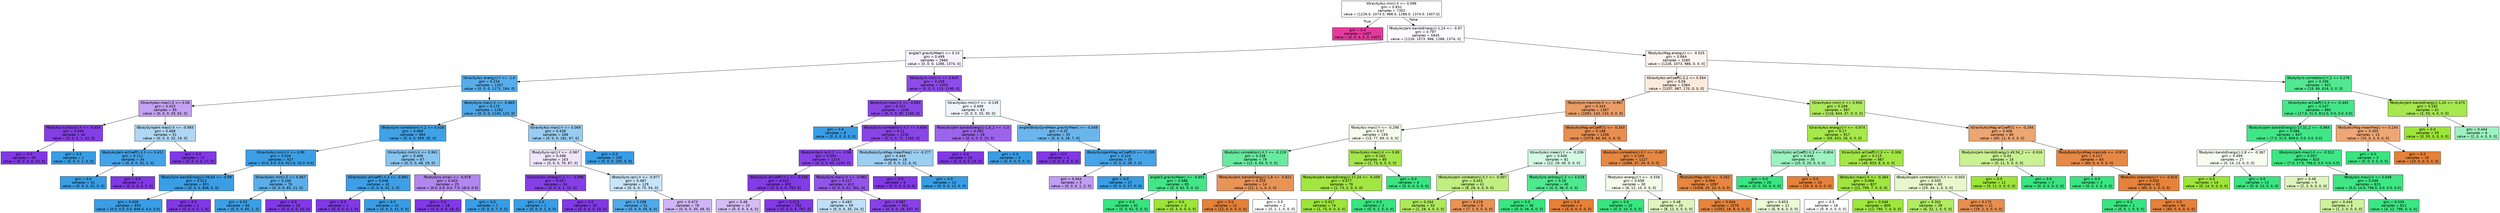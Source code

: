 digraph Tree {
node [shape=box, style="filled", color="black", fontname="helvetica"] ;
edge [fontname="helvetica"] ;
0 [label="tGravityAcc-min()-X <= 0.096\ngini = 0.831\nsamples = 7352\nvalue = [1226.0, 1073.0, 986.0, 1286.0, 1374.0, 1407.0]", fillcolor="#fffefe"] ;
1 [label="gini = 0.0\nsamples = 1407\nvalue = [0, 0, 0, 0, 0, 1407]", fillcolor="#e5399d"] ;
0 -> 1 [labeldistance=2.5, labelangle=45, headlabel="True"] ;
2 [label="fBodyAccJerk-bandsEnergy()-1,24 <= -0.97\ngini = 0.797\nsamples = 5945\nvalue = [1226, 1073, 986, 1286, 1374, 0]", fillcolor="#fdfbff"] ;
0 -> 2 [labeldistance=2.5, labelangle=-45, headlabel="False"] ;
3 [label="angle(Y,gravityMean) <= 0.14\ngini = 0.499\nsamples = 2660\nvalue = [0, 0, 0, 1286, 1374, 0]", fillcolor="#f7f2fd"] ;
2 -> 3 ;
4 [label="tGravityAcc-energy()-Y <= -1.0\ngini = 0.234\nsamples = 1357\nvalue = [0, 0, 0, 1173, 184, 0]", fillcolor="#58ace9"] ;
3 -> 4 ;
5 [label="tGravityAcc-max()-Z <= 0.06\ngini = 0.453\nsamples = 95\nvalue = [0, 0, 0, 33, 62, 0]", fillcolor="#c4a2f3"] ;
4 -> 5 ;
6 [label="fBodyAcc-kurtosis()-X <= -0.454\ngini = 0.044\nsamples = 44\nvalue = [0, 0, 0, 1, 43, 0]", fillcolor="#843ee6"] ;
5 -> 6 ;
7 [label="gini = 0.0\nsamples = 43\nvalue = [0, 0, 0, 0, 43, 0]", fillcolor="#8139e5"] ;
6 -> 7 ;
8 [label="gini = 0.0\nsamples = 1\nvalue = [0, 0, 0, 1, 0, 0]", fillcolor="#399de5"] ;
6 -> 8 ;
9 [label="tBodyGyroJerk-max()-X <= -0.983\ngini = 0.468\nsamples = 51\nvalue = [0, 0, 0, 32, 19, 0]", fillcolor="#afd7f4"] ;
5 -> 9 ;
10 [label="tBodyAccJerk-arCoeff()-X,3 <= 0.411\ngini = 0.111\nsamples = 34\nvalue = [0, 0, 0, 32, 2, 0]", fillcolor="#45a3e7"] ;
9 -> 10 ;
11 [label="gini = 0.0\nsamples = 32\nvalue = [0, 0, 0, 32, 0, 0]", fillcolor="#399de5"] ;
10 -> 11 ;
12 [label="gini = 0.0\nsamples = 2\nvalue = [0, 0, 0, 0, 2, 0]", fillcolor="#8139e5"] ;
10 -> 12 ;
13 [label="gini = 0.0\nsamples = 17\nvalue = [0, 0, 0, 0, 17, 0]", fillcolor="#8139e5"] ;
9 -> 13 ;
14 [label="tBodyGyro-max()-X <= -0.869\ngini = 0.175\nsamples = 1262\nvalue = [0, 0, 0, 1140, 122, 0]", fillcolor="#4ea7e8"] ;
4 -> 14 ;
15 [label="tBodyGyro-correlation()-Y,Z <= 0.418\ngini = 0.068\nsamples = 994\nvalue = [0, 0, 0, 959, 35, 0]", fillcolor="#40a1e6"] ;
14 -> 15 ;
16 [label="tGravityAcc-min()-X <= 0.99\ngini = 0.034\nsamples = 927\nvalue = [0.0, 0.0, 0.0, 911.0, 16.0, 0.0]", fillcolor="#3c9fe5"] ;
15 -> 16 ;
17 [label="fBodyGyro-bandsEnergy()-49,64 <= -0.99\ngini = 0.012\nsamples = 851\nvalue = [0, 0, 0, 846, 5, 0]", fillcolor="#3a9ee5"] ;
16 -> 17 ;
18 [label="gini = 0.009\nsamples = 850\nvalue = [0.0, 0.0, 0.0, 846.0, 4.0, 0.0]", fillcolor="#3a9de5"] ;
17 -> 18 ;
19 [label="gini = 0.0\nsamples = 1\nvalue = [0, 0, 0, 0, 1, 0]", fillcolor="#8139e5"] ;
17 -> 19 ;
20 [label="tGravityAcc-min()-Z <= 0.067\ngini = 0.248\nsamples = 76\nvalue = [0, 0, 0, 65, 11, 0]", fillcolor="#5baee9"] ;
16 -> 20 ;
21 [label="gini = 0.03\nsamples = 66\nvalue = [0, 0, 0, 65, 1, 0]", fillcolor="#3c9fe5"] ;
20 -> 21 ;
22 [label="gini = 0.0\nsamples = 10\nvalue = [0, 0, 0, 0, 10, 0]", fillcolor="#8139e5"] ;
20 -> 22 ;
23 [label="tGravityAcc-min()-X <= 0.961\ngini = 0.406\nsamples = 67\nvalue = [0, 0, 0, 48, 19, 0]", fillcolor="#87c4ef"] ;
15 -> 23 ;
24 [label="tGravityAcc-arCoeff()-X,3 <= -0.991\ngini = 0.046\nsamples = 42\nvalue = [0, 0, 0, 41, 1, 0]", fillcolor="#3e9fe6"] ;
23 -> 24 ;
25 [label="gini = 0.0\nsamples = 1\nvalue = [0, 0, 0, 0, 1, 0]", fillcolor="#8139e5"] ;
24 -> 25 ;
26 [label="gini = 0.0\nsamples = 41\nvalue = [0, 0, 0, 41, 0, 0]", fillcolor="#399de5"] ;
24 -> 26 ;
27 [label="fBodyGyro-sma() <= -0.978\ngini = 0.403\nsamples = 25\nvalue = [0.0, 0.0, 0.0, 7.0, 18.0, 0.0]", fillcolor="#b286ef"] ;
23 -> 27 ;
28 [label="gini = 0.0\nsamples = 18\nvalue = [0, 0, 0, 0, 18, 0]", fillcolor="#8139e5"] ;
27 -> 28 ;
29 [label="gini = 0.0\nsamples = 7\nvalue = [0, 0, 0, 7, 0, 0]", fillcolor="#399de5"] ;
27 -> 29 ;
30 [label="tGravityAcc-max()-Y <= 0.069\ngini = 0.438\nsamples = 268\nvalue = [0, 0, 0, 181, 87, 0]", fillcolor="#98ccf1"] ;
14 -> 30 ;
31 [label="fBodyGyro-iqr()-Y <= -0.987\ngini = 0.498\nsamples = 163\nvalue = [0, 0, 0, 76, 87, 0]", fillcolor="#efe6fc"] ;
30 -> 31 ;
32 [label="tGravityAcc-energy()-Z <= -0.996\ngini = 0.057\nsamples = 34\nvalue = [0, 0, 0, 1, 33, 0]", fillcolor="#853fe6"] ;
31 -> 32 ;
33 [label="gini = 0.0\nsamples = 1\nvalue = [0, 0, 0, 1, 0, 0]", fillcolor="#399de5"] ;
32 -> 33 ;
34 [label="gini = 0.0\nsamples = 33\nvalue = [0, 0, 0, 0, 33, 0]", fillcolor="#8139e5"] ;
32 -> 34 ;
35 [label="tBodyGyro-iqr()-X <= -0.977\ngini = 0.487\nsamples = 129\nvalue = [0, 0, 0, 75, 54, 0]", fillcolor="#c8e4f8"] ;
31 -> 35 ;
36 [label="gini = 0.208\nsamples = 51\nvalue = [0, 0, 0, 45, 6, 0]", fillcolor="#53aae8"] ;
35 -> 36 ;
37 [label="gini = 0.473\nsamples = 78\nvalue = [0, 0, 0, 30, 48, 0]", fillcolor="#d0b5f5"] ;
35 -> 37 ;
38 [label="gini = 0.0\nsamples = 105\nvalue = [0, 0, 0, 105, 0, 0]", fillcolor="#399de5"] ;
30 -> 38 ;
39 [label="tBodyGyro-min()-X <= 0.845\ngini = 0.158\nsamples = 1303\nvalue = [0, 0, 0, 113, 1190, 0]", fillcolor="#8d4ce7"] ;
3 -> 39 ;
40 [label="tBodyGyro-max()-X <= -0.893\ngini = 0.121\nsamples = 1240\nvalue = [0, 0, 0, 80, 1160, 0]", fillcolor="#8a47e7"] ;
39 -> 40 ;
41 [label="gini = 0.0\nsamples = 8\nvalue = [0, 0, 0, 8, 0, 0]", fillcolor="#399de5"] ;
40 -> 41 ;
42 [label="tBodyGyro-correlation()-X,Y <= 0.656\ngini = 0.11\nsamples = 1232\nvalue = [0, 0, 0, 72, 1160, 0]", fillcolor="#8945e7"] ;
40 -> 42 ;
43 [label="tBodyAccJerk-iqr()-Z <= -0.98\ngini = 0.094\nsamples = 1214\nvalue = [0, 0, 0, 60, 1154, 0]", fillcolor="#8843e6"] ;
42 -> 43 ;
44 [label="tBodyGyro-arCoeff()-Y,1 <= -0.545\ngini = 0.022\nsamples = 802\nvalue = [0, 0, 0, 9, 793, 0]", fillcolor="#823be5"] ;
43 -> 44 ;
45 [label="gini = 0.48\nsamples = 10\nvalue = [0, 0, 0, 4, 6, 0]", fillcolor="#d5bdf6"] ;
44 -> 45 ;
46 [label="gini = 0.013\nsamples = 792\nvalue = [0, 0, 0, 5, 787, 0]", fillcolor="#823ae5"] ;
44 -> 46 ;
47 [label="fBodyGyro-max()-X <= -0.982\ngini = 0.217\nsamples = 412\nvalue = [0, 0, 0, 51, 361, 0]", fillcolor="#9355e9"] ;
43 -> 47 ;
48 [label="gini = 0.483\nsamples = 59\nvalue = [0, 0, 0, 35, 24, 0]", fillcolor="#c1e0f7"] ;
47 -> 48 ;
49 [label="gini = 0.087\nsamples = 353\nvalue = [0, 0, 0, 16, 337, 0]", fillcolor="#8742e6"] ;
47 -> 49 ;
50 [label="fBodyBodyGyroMag-meanFreq() <= -0.277\ngini = 0.444\nsamples = 18\nvalue = [0, 0, 0, 12, 6, 0]", fillcolor="#9ccef2"] ;
42 -> 50 ;
51 [label="gini = 0.0\nsamples = 6\nvalue = [0, 0, 0, 0, 6, 0]", fillcolor="#8139e5"] ;
50 -> 51 ;
52 [label="gini = 0.0\nsamples = 12\nvalue = [0, 0, 0, 12, 0, 0]", fillcolor="#399de5"] ;
50 -> 52 ;
53 [label="tGravityAcc-min()-Y <= -0.139\ngini = 0.499\nsamples = 63\nvalue = [0, 0, 0, 33, 30, 0]", fillcolor="#edf6fd"] ;
39 -> 53 ;
54 [label="fBodyAccJerk-bandsEnergy()-1,8_2 <= -1.0\ngini = 0.293\nsamples = 28\nvalue = [0, 0, 0, 5, 23, 0]", fillcolor="#9c64eb"] ;
53 -> 54 ;
55 [label="gini = 0.0\nsamples = 23\nvalue = [0, 0, 0, 0, 23, 0]", fillcolor="#8139e5"] ;
54 -> 55 ;
56 [label="gini = 0.0\nsamples = 5\nvalue = [0, 0, 0, 5, 0, 0]", fillcolor="#399de5"] ;
54 -> 56 ;
57 [label="angle(tBodyGyroMean,gravityMean) <= -0.449\ngini = 0.32\nsamples = 35\nvalue = [0, 0, 0, 28, 7, 0]", fillcolor="#6ab6ec"] ;
53 -> 57 ;
58 [label="gini = 0.0\nsamples = 5\nvalue = [0, 0, 0, 0, 5, 0]", fillcolor="#8139e5"] ;
57 -> 58 ;
59 [label="tBodyGyroJerkMag-arCoeff()3 <= -0.209\ngini = 0.124\nsamples = 30\nvalue = [0, 0, 0, 28, 2, 0]", fillcolor="#47a4e7"] ;
57 -> 59 ;
60 [label="gini = 0.444\nsamples = 3\nvalue = [0, 0, 0, 1, 2, 0]", fillcolor="#c09cf2"] ;
59 -> 60 ;
61 [label="gini = 0.0\nsamples = 27\nvalue = [0, 0, 0, 27, 0, 0]", fillcolor="#399de5"] ;
59 -> 61 ;
62 [label="fBodyAccMag-energy() <= -0.525\ngini = 0.664\nsamples = 3285\nvalue = [1226, 1073, 986, 0, 0, 0]", fillcolor="#fdf6f1"] ;
2 -> 62 ;
63 [label="tGravityAcc-arCoeff()-Z,2 <= 0.564\ngini = 0.56\nsamples = 2364\nvalue = [1207, 987, 170, 0, 0, 0]", fillcolor="#fbebdf"] ;
62 -> 63 ;
64 [label="fBodyGyro-maxInds-X <= -0.967\ngini = 0.343\nsamples = 1367\nvalue = [1091, 143, 133, 0, 0, 0]", fillcolor="#eb9d66"] ;
63 -> 64 ;
65 [label="fBodyAcc-max()-Y <= -0.298\ngini = 0.57\nsamples = 159\nvalue = [13, 77, 69, 0, 0, 0]", fillcolor="#f6fded"] ;
64 -> 65 ;
66 [label="tBodyAcc-correlation()-X,Y <= -0.219\ngini = 0.338\nsamples = 79\nvalue = [12, 4, 63, 0, 0, 0]", fillcolor="#68eb9f"] ;
65 -> 66 ;
67 [label="angle(X,gravityMean) <= -0.651\ngini = 0.088\nsamples = 65\nvalue = [0, 3, 62, 0, 0, 0]", fillcolor="#43e687"] ;
66 -> 67 ;
68 [label="gini = 0.0\nsamples = 62\nvalue = [0, 0, 62, 0, 0, 0]", fillcolor="#39e581"] ;
67 -> 68 ;
69 [label="gini = 0.0\nsamples = 3\nvalue = [0, 3, 0, 0, 0, 0]", fillcolor="#9de539"] ;
67 -> 69 ;
70 [label="fBodyAccJerk-bandsEnergy()-1,8 <= -0.821\ngini = 0.255\nsamples = 14\nvalue = [12, 1, 1, 0, 0, 0]", fillcolor="#e99457"] ;
66 -> 70 ;
71 [label="gini = 0.0\nsamples = 12\nvalue = [12, 0, 0, 0, 0, 0]", fillcolor="#e58139"] ;
70 -> 71 ;
72 [label="gini = 0.5\nsamples = 2\nvalue = [0, 1, 1, 0, 0, 0]", fillcolor="#ffffff"] ;
70 -> 72 ;
73 [label="tGravityAcc-max()-X <= 0.89\ngini = 0.162\nsamples = 80\nvalue = [1, 73, 6, 0, 0, 0]", fillcolor="#a6e74c"] ;
65 -> 73 ;
74 [label="fBodyAccJerk-bandsEnergy()-17,24 <= -0.459\ngini = 0.077\nsamples = 76\nvalue = [1, 73, 2, 0, 0, 0]", fillcolor="#a1e641"] ;
73 -> 74 ;
75 [label="gini = 0.027\nsamples = 74\nvalue = [1, 73, 0, 0, 0, 0]", fillcolor="#9ee53c"] ;
74 -> 75 ;
76 [label="gini = 0.0\nsamples = 2\nvalue = [0, 0, 2, 0, 0, 0]", fillcolor="#39e581"] ;
74 -> 76 ;
77 [label="gini = 0.0\nsamples = 4\nvalue = [0, 0, 4, 0, 0, 0]", fillcolor="#39e581"] ;
73 -> 77 ;
78 [label="tBodyAccMag-arCoeff()1 <= -0.343\ngini = 0.198\nsamples = 1208\nvalue = [1078, 66, 64, 0, 0, 0]", fillcolor="#e88f50"] ;
64 -> 78 ;
79 [label="tGravityAcc-mean()-Y <= -0.206\ngini = 0.606\nsamples = 81\nvalue = [12, 29, 40, 0, 0, 0]", fillcolor="#d5fae4"] ;
78 -> 79 ;
80 [label="tBodyAccJerk-correlation()-X,Y <= -0.007\ngini = 0.452\nsamples = 41\nvalue = [8, 29, 4, 0, 0, 0]", fillcolor="#c1ee81"] ;
79 -> 80 ;
81 [label="gini = 0.264\nsamples = 33\nvalue = [1, 28, 4, 0, 0, 0]", fillcolor="#aee95b"] ;
80 -> 81 ;
82 [label="gini = 0.219\nsamples = 8\nvalue = [7, 1, 0, 0, 0, 0]", fillcolor="#e99355"] ;
80 -> 82 ;
83 [label="fBodyGyro-entropy()-Z <= 0.528\ngini = 0.18\nsamples = 40\nvalue = [4, 0, 36, 0, 0, 0]", fillcolor="#4fe88f"] ;
79 -> 83 ;
84 [label="gini = 0.0\nsamples = 36\nvalue = [0, 0, 36, 0, 0, 0]", fillcolor="#39e581"] ;
83 -> 84 ;
85 [label="gini = 0.0\nsamples = 4\nvalue = [4, 0, 0, 0, 0, 0]", fillcolor="#e58139"] ;
83 -> 85 ;
86 [label="tBodyAcc-correlation()-X,Y <= -0.467\ngini = 0.104\nsamples = 1127\nvalue = [1066, 37, 24, 0, 0, 0]", fillcolor="#e68844"] ;
78 -> 86 ;
87 [label="fBodyAcc-energy()-Y <= -0.556\ngini = 0.658\nsamples = 30\nvalue = [8, 12, 10, 0, 0, 0]", fillcolor="#f5fceb"] ;
86 -> 87 ;
88 [label="gini = 0.0\nsamples = 10\nvalue = [0, 0, 10, 0, 0, 0]", fillcolor="#39e581"] ;
87 -> 88 ;
89 [label="gini = 0.48\nsamples = 20\nvalue = [8, 12, 0, 0, 0, 0]", fillcolor="#def6bd"] ;
87 -> 89 ;
90 [label="fBodyAccMag-std() <= -0.262\ngini = 0.069\nsamples = 1097\nvalue = [1058, 25, 14, 0, 0, 0]", fillcolor="#e68640"] ;
86 -> 90 ;
91 [label="gini = 0.044\nsamples = 1076\nvalue = [1052, 16, 8, 0, 0, 0]", fillcolor="#e6843d"] ;
90 -> 91 ;
92 [label="gini = 0.653\nsamples = 21\nvalue = [6, 9, 6, 0, 0, 0]", fillcolor="#ebfad7"] ;
90 -> 92 ;
93 [label="tGravityAcc-min()-X <= 0.956\ngini = 0.268\nsamples = 997\nvalue = [116, 844, 37, 0, 0, 0]", fillcolor="#aeea5b"] ;
63 -> 93 ;
94 [label="tGravityAcc-energy()-Y <= -0.974\ngini = 0.17\nsamples = 917\nvalue = [56, 833, 28, 0, 0, 0]", fillcolor="#a7e84c"] ;
93 -> 94 ;
95 [label="tGravityAcc-arCoeff()-X,3 <= -0.804\ngini = 0.444\nsamples = 30\nvalue = [10, 0, 20, 0, 0, 0]", fillcolor="#9cf2c0"] ;
94 -> 95 ;
96 [label="gini = 0.0\nsamples = 20\nvalue = [0, 0, 20, 0, 0, 0]", fillcolor="#39e581"] ;
95 -> 96 ;
97 [label="gini = 0.0\nsamples = 10\nvalue = [10, 0, 0, 0, 0, 0]", fillcolor="#e58139"] ;
95 -> 97 ;
98 [label="tGravityAcc-arCoeff()-Y,3 <= -0.306\ngini = 0.115\nsamples = 887\nvalue = [46, 833, 8, 0, 0, 0]", fillcolor="#a3e746"] ;
94 -> 98 ;
99 [label="tBodyAcc-max()-X <= -0.364\ngini = 0.066\nsamples = 827\nvalue = [21, 799, 7, 0, 0, 0]", fillcolor="#a0e640"] ;
98 -> 99 ;
100 [label="gini = 0.5\nsamples = 18\nvalue = [9, 9, 0, 0, 0, 0]", fillcolor="#ffffff"] ;
99 -> 100 ;
101 [label="gini = 0.046\nsamples = 809\nvalue = [12, 790, 7, 0, 0, 0]", fillcolor="#9fe63e"] ;
99 -> 101 ;
102 [label="tBodyAccJerk-correlation()-X,Y <= -0.003\ngini = 0.505\nsamples = 60\nvalue = [25, 34, 1, 0, 0, 0]", fillcolor="#e6f8cc"] ;
98 -> 102 ;
103 [label="gini = 0.302\nsamples = 39\nvalue = [6, 32, 1, 0, 0, 0]", fillcolor="#b2eb63"] ;
102 -> 103 ;
104 [label="gini = 0.172\nsamples = 21\nvalue = [19, 2, 0, 0, 0, 0]", fillcolor="#e88e4e"] ;
102 -> 104 ;
105 [label="tGravityAccMag-arCoeff()1 <= -0.294\ngini = 0.406\nsamples = 80\nvalue = [60, 11, 9, 0, 0, 0]", fillcolor="#eda672"] ;
93 -> 105 ;
106 [label="fBodyAccJerk-bandsEnergy()-49,56_2 <= -0.916\ngini = 0.43\nsamples = 16\nvalue = [0, 11, 5, 0, 0, 0]", fillcolor="#caf193"] ;
105 -> 106 ;
107 [label="gini = 0.0\nsamples = 11\nvalue = [0, 11, 0, 0, 0, 0]", fillcolor="#9de539"] ;
106 -> 107 ;
108 [label="gini = 0.0\nsamples = 5\nvalue = [0, 0, 5, 0, 0, 0]", fillcolor="#39e581"] ;
106 -> 108 ;
109 [label="fBodyBodyGyroMag-maxInds <= -0.974\ngini = 0.117\nsamples = 64\nvalue = [60, 0, 4, 0, 0, 0]", fillcolor="#e78946"] ;
105 -> 109 ;
110 [label="gini = 0.0\nsamples = 3\nvalue = [0, 0, 3, 0, 0, 0]", fillcolor="#39e581"] ;
109 -> 110 ;
111 [label="fBodyAcc-skewness()-Y <= -0.616\ngini = 0.032\nsamples = 61\nvalue = [60, 0, 1, 0, 0, 0]", fillcolor="#e5833c"] ;
109 -> 111 ;
112 [label="gini = 0.0\nsamples = 1\nvalue = [0, 0, 1, 0, 0, 0]", fillcolor="#39e581"] ;
111 -> 112 ;
113 [label="gini = 0.0\nsamples = 60\nvalue = [60, 0, 0, 0, 0, 0]", fillcolor="#e58139"] ;
111 -> 113 ;
114 [label="tBodyGyro-correlation()-Y,Z <= 0.276\ngini = 0.206\nsamples = 921\nvalue = [19, 86, 816, 0, 0, 0]", fillcolor="#52e891"] ;
62 -> 114 ;
115 [label="tGravityAcc-arCoeff()-X,3 <= -0.445\ngini = 0.107\nsamples = 860\nvalue = [17.0, 31.0, 812.0, 0.0, 0.0, 0.0]", fillcolor="#44e788"] ;
114 -> 115 ;
116 [label="fBodyAccJerk-bandsEnergy()-17,32_2 <= -0.964\ngini = 0.086\nsamples = 847\nvalue = [7.0, 31.0, 809.0, 0.0, 0.0, 0.0]", fillcolor="#42e687"] ;
115 -> 116 ;
117 [label="fBodyAcc-bandsEnergy()-1,8 <= -0.387\ngini = 0.499\nsamples = 27\nvalue = [0, 14, 13, 0, 0, 0]", fillcolor="#f8fdf1"] ;
116 -> 117 ;
118 [label="gini = 0.0\nsamples = 14\nvalue = [0, 14, 0, 0, 0, 0]", fillcolor="#9de539"] ;
117 -> 118 ;
119 [label="gini = 0.0\nsamples = 13\nvalue = [0, 0, 13, 0, 0, 0]", fillcolor="#39e581"] ;
117 -> 119 ;
120 [label="tBodyAccJerk-max()-X <= -0.512\ngini = 0.057\nsamples = 820\nvalue = [7.0, 17.0, 796.0, 0.0, 0.0, 0.0]", fillcolor="#3fe685"] ;
116 -> 120 ;
121 [label="gini = 0.48\nsamples = 5\nvalue = [2, 3, 0, 0, 0, 0]", fillcolor="#def6bd"] ;
120 -> 121 ;
122 [label="tBodyAcc-max()-X <= 0.048\ngini = 0.046\nsamples = 815\nvalue = [5.0, 14.0, 796.0, 0.0, 0.0, 0.0]", fillcolor="#3ee684"] ;
120 -> 122 ;
123 [label="gini = 0.444\nsamples = 3\nvalue = [1, 2, 0, 0, 0, 0]", fillcolor="#cef29c"] ;
122 -> 123 ;
124 [label="gini = 0.039\nsamples = 812\nvalue = [4, 12, 796, 0, 0, 0]", fillcolor="#3de684"] ;
122 -> 124 ;
125 [label="fBodyAccMag-meanFreq() <= 0.244\ngini = 0.355\nsamples = 13\nvalue = [10, 0, 3, 0, 0, 0]", fillcolor="#eda774"] ;
115 -> 125 ;
126 [label="gini = 0.0\nsamples = 3\nvalue = [0, 0, 3, 0, 0, 0]", fillcolor="#39e581"] ;
125 -> 126 ;
127 [label="gini = 0.0\nsamples = 10\nvalue = [10, 0, 0, 0, 0, 0]", fillcolor="#e58139"] ;
125 -> 127 ;
128 [label="fBodyAccJerk-bandsEnergy()-1,24 <= -0.475\ngini = 0.182\nsamples = 61\nvalue = [2, 55, 4, 0, 0, 0]", fillcolor="#a7e84e"] ;
114 -> 128 ;
129 [label="gini = 0.0\nsamples = 55\nvalue = [0, 55, 0, 0, 0, 0]", fillcolor="#9de539"] ;
128 -> 129 ;
130 [label="gini = 0.444\nsamples = 6\nvalue = [2, 0, 4, 0, 0, 0]", fillcolor="#9cf2c0"] ;
128 -> 130 ;
}